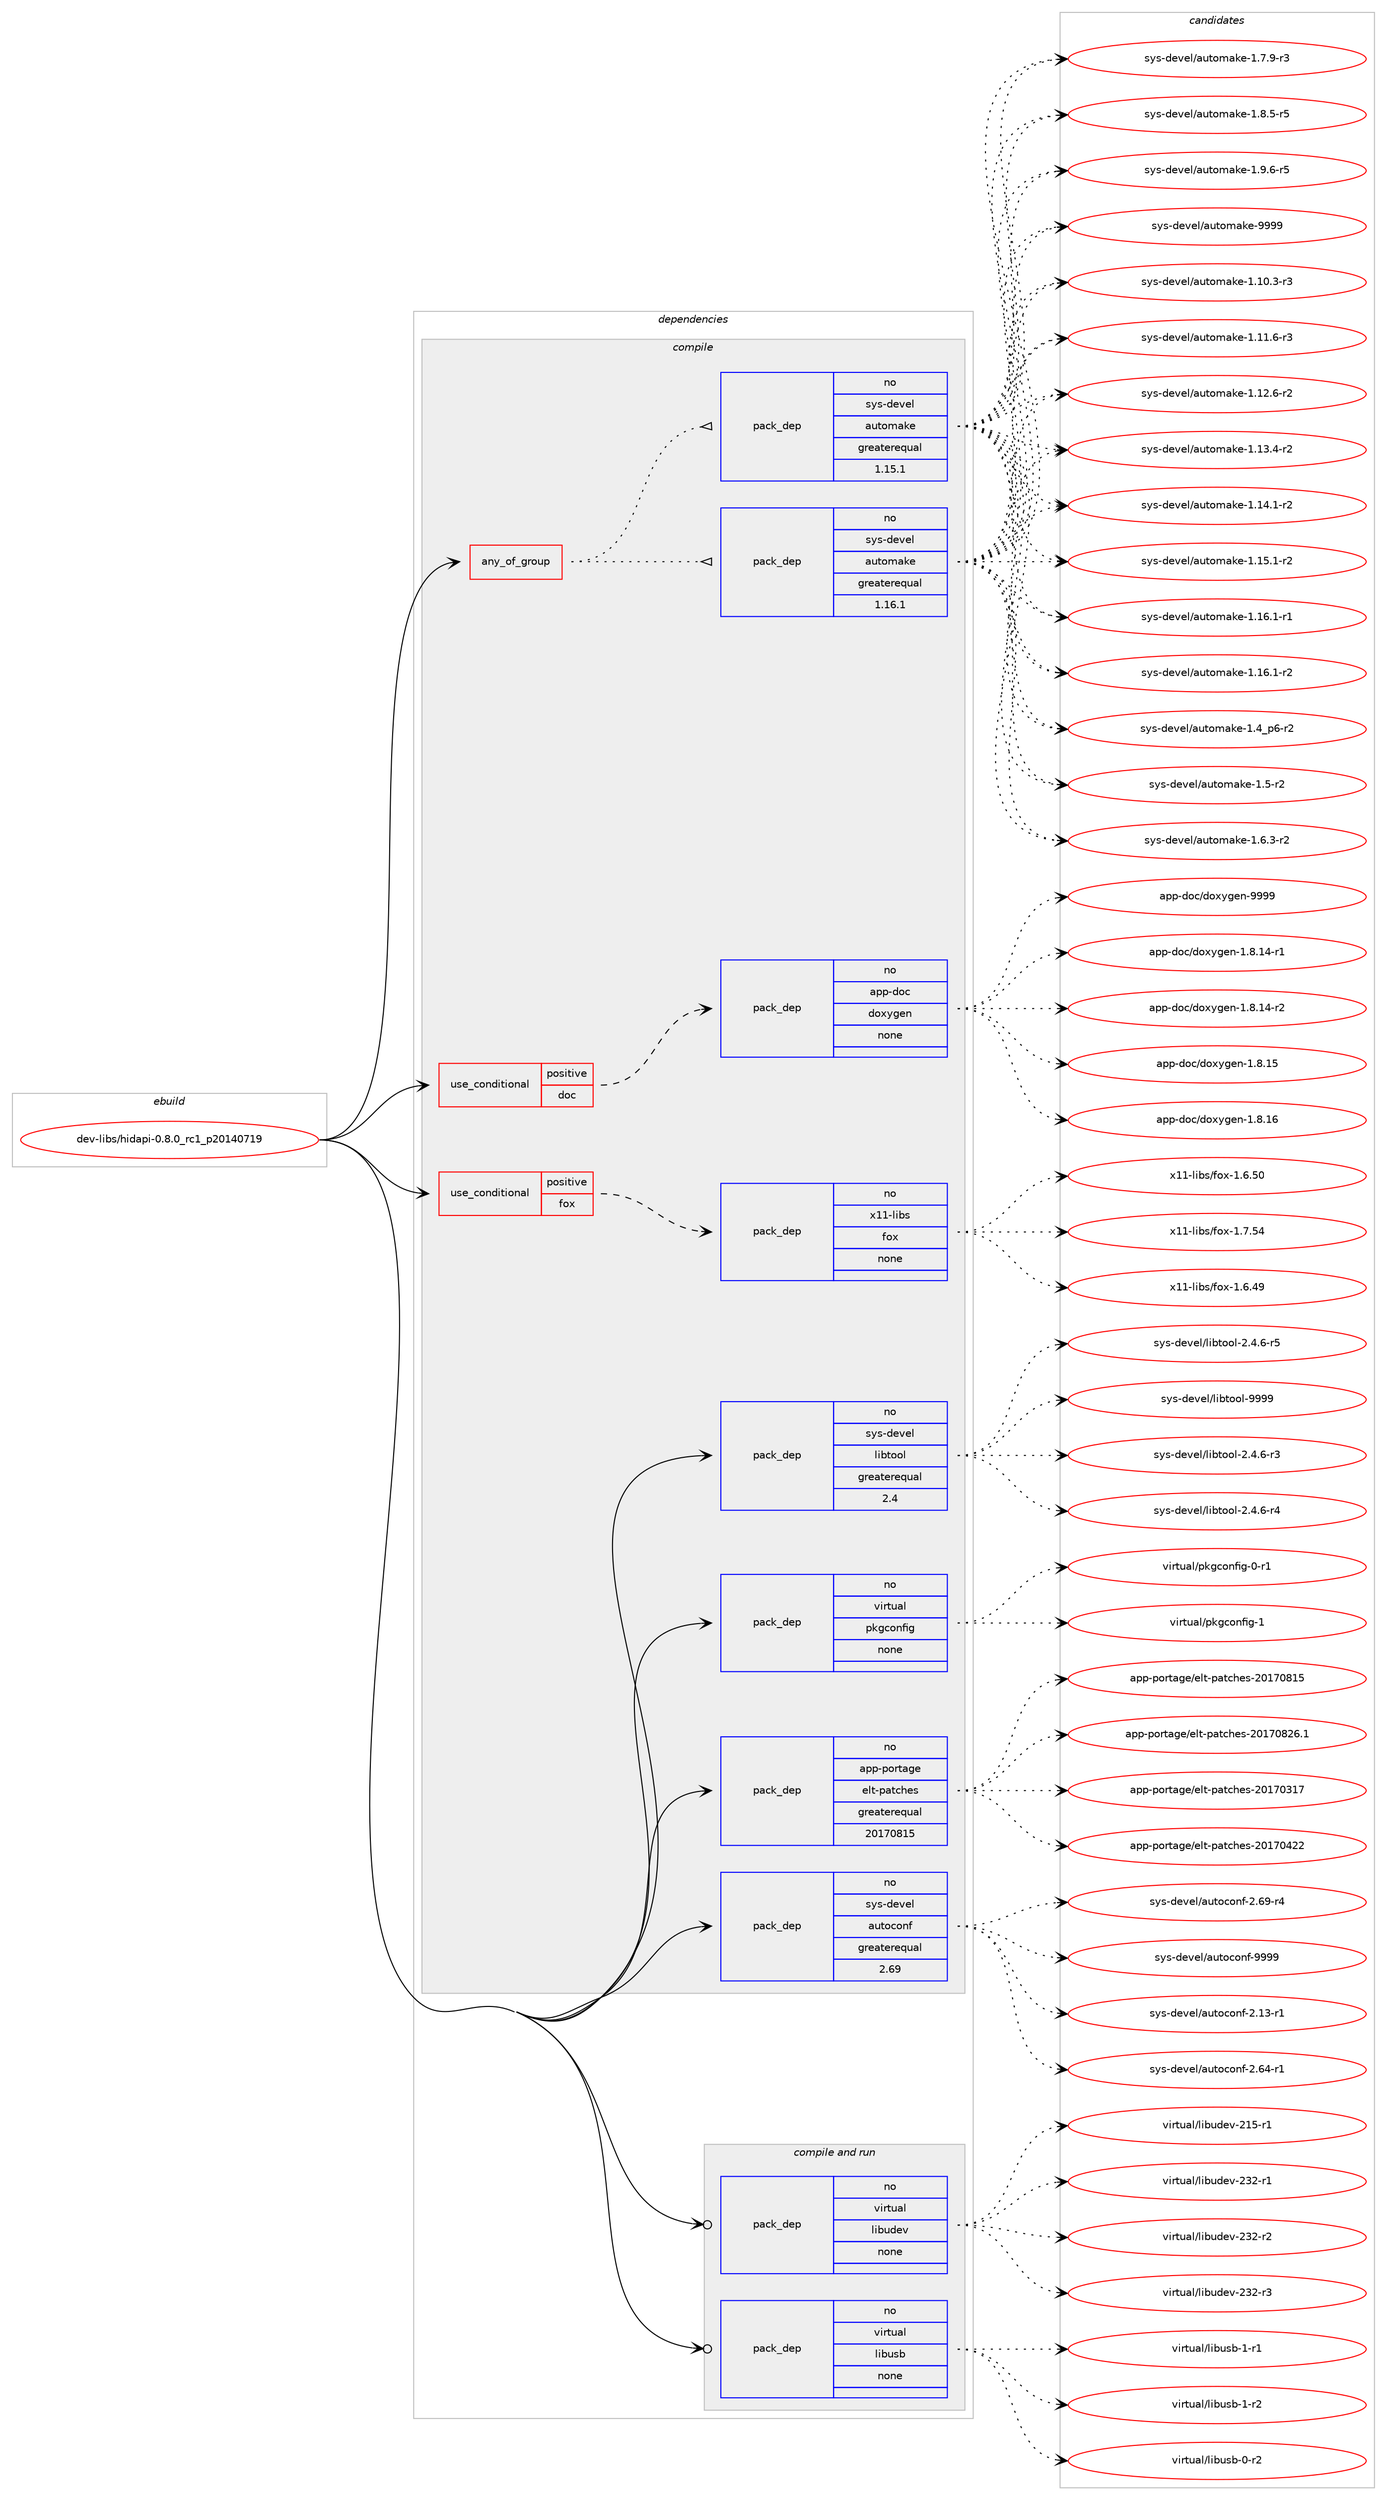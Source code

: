digraph prolog {

# *************
# Graph options
# *************

newrank=true;
concentrate=true;
compound=true;
graph [rankdir=LR,fontname=Helvetica,fontsize=10,ranksep=1.5];#, ranksep=2.5, nodesep=0.2];
edge  [arrowhead=vee];
node  [fontname=Helvetica,fontsize=10];

# **********
# The ebuild
# **********

subgraph cluster_leftcol {
color=gray;
rank=same;
label=<<i>ebuild</i>>;
id [label="dev-libs/hidapi-0.8.0_rc1_p20140719", color=red, width=4, href="../dev-libs/hidapi-0.8.0_rc1_p20140719.svg"];
}

# ****************
# The dependencies
# ****************

subgraph cluster_midcol {
color=gray;
label=<<i>dependencies</i>>;
subgraph cluster_compile {
fillcolor="#eeeeee";
style=filled;
label=<<i>compile</i>>;
subgraph any11040 {
dependency564173 [label=<<TABLE BORDER="0" CELLBORDER="1" CELLSPACING="0" CELLPADDING="4"><TR><TD CELLPADDING="10">any_of_group</TD></TR></TABLE>>, shape=none, color=red];subgraph pack421302 {
dependency564174 [label=<<TABLE BORDER="0" CELLBORDER="1" CELLSPACING="0" CELLPADDING="4" WIDTH="220"><TR><TD ROWSPAN="6" CELLPADDING="30">pack_dep</TD></TR><TR><TD WIDTH="110">no</TD></TR><TR><TD>sys-devel</TD></TR><TR><TD>automake</TD></TR><TR><TD>greaterequal</TD></TR><TR><TD>1.16.1</TD></TR></TABLE>>, shape=none, color=blue];
}
dependency564173:e -> dependency564174:w [weight=20,style="dotted",arrowhead="oinv"];
subgraph pack421303 {
dependency564175 [label=<<TABLE BORDER="0" CELLBORDER="1" CELLSPACING="0" CELLPADDING="4" WIDTH="220"><TR><TD ROWSPAN="6" CELLPADDING="30">pack_dep</TD></TR><TR><TD WIDTH="110">no</TD></TR><TR><TD>sys-devel</TD></TR><TR><TD>automake</TD></TR><TR><TD>greaterequal</TD></TR><TR><TD>1.15.1</TD></TR></TABLE>>, shape=none, color=blue];
}
dependency564173:e -> dependency564175:w [weight=20,style="dotted",arrowhead="oinv"];
}
id:e -> dependency564173:w [weight=20,style="solid",arrowhead="vee"];
subgraph cond131474 {
dependency564176 [label=<<TABLE BORDER="0" CELLBORDER="1" CELLSPACING="0" CELLPADDING="4"><TR><TD ROWSPAN="3" CELLPADDING="10">use_conditional</TD></TR><TR><TD>positive</TD></TR><TR><TD>doc</TD></TR></TABLE>>, shape=none, color=red];
subgraph pack421304 {
dependency564177 [label=<<TABLE BORDER="0" CELLBORDER="1" CELLSPACING="0" CELLPADDING="4" WIDTH="220"><TR><TD ROWSPAN="6" CELLPADDING="30">pack_dep</TD></TR><TR><TD WIDTH="110">no</TD></TR><TR><TD>app-doc</TD></TR><TR><TD>doxygen</TD></TR><TR><TD>none</TD></TR><TR><TD></TD></TR></TABLE>>, shape=none, color=blue];
}
dependency564176:e -> dependency564177:w [weight=20,style="dashed",arrowhead="vee"];
}
id:e -> dependency564176:w [weight=20,style="solid",arrowhead="vee"];
subgraph cond131475 {
dependency564178 [label=<<TABLE BORDER="0" CELLBORDER="1" CELLSPACING="0" CELLPADDING="4"><TR><TD ROWSPAN="3" CELLPADDING="10">use_conditional</TD></TR><TR><TD>positive</TD></TR><TR><TD>fox</TD></TR></TABLE>>, shape=none, color=red];
subgraph pack421305 {
dependency564179 [label=<<TABLE BORDER="0" CELLBORDER="1" CELLSPACING="0" CELLPADDING="4" WIDTH="220"><TR><TD ROWSPAN="6" CELLPADDING="30">pack_dep</TD></TR><TR><TD WIDTH="110">no</TD></TR><TR><TD>x11-libs</TD></TR><TR><TD>fox</TD></TR><TR><TD>none</TD></TR><TR><TD></TD></TR></TABLE>>, shape=none, color=blue];
}
dependency564178:e -> dependency564179:w [weight=20,style="dashed",arrowhead="vee"];
}
id:e -> dependency564178:w [weight=20,style="solid",arrowhead="vee"];
subgraph pack421306 {
dependency564180 [label=<<TABLE BORDER="0" CELLBORDER="1" CELLSPACING="0" CELLPADDING="4" WIDTH="220"><TR><TD ROWSPAN="6" CELLPADDING="30">pack_dep</TD></TR><TR><TD WIDTH="110">no</TD></TR><TR><TD>app-portage</TD></TR><TR><TD>elt-patches</TD></TR><TR><TD>greaterequal</TD></TR><TR><TD>20170815</TD></TR></TABLE>>, shape=none, color=blue];
}
id:e -> dependency564180:w [weight=20,style="solid",arrowhead="vee"];
subgraph pack421307 {
dependency564181 [label=<<TABLE BORDER="0" CELLBORDER="1" CELLSPACING="0" CELLPADDING="4" WIDTH="220"><TR><TD ROWSPAN="6" CELLPADDING="30">pack_dep</TD></TR><TR><TD WIDTH="110">no</TD></TR><TR><TD>sys-devel</TD></TR><TR><TD>autoconf</TD></TR><TR><TD>greaterequal</TD></TR><TR><TD>2.69</TD></TR></TABLE>>, shape=none, color=blue];
}
id:e -> dependency564181:w [weight=20,style="solid",arrowhead="vee"];
subgraph pack421308 {
dependency564182 [label=<<TABLE BORDER="0" CELLBORDER="1" CELLSPACING="0" CELLPADDING="4" WIDTH="220"><TR><TD ROWSPAN="6" CELLPADDING="30">pack_dep</TD></TR><TR><TD WIDTH="110">no</TD></TR><TR><TD>sys-devel</TD></TR><TR><TD>libtool</TD></TR><TR><TD>greaterequal</TD></TR><TR><TD>2.4</TD></TR></TABLE>>, shape=none, color=blue];
}
id:e -> dependency564182:w [weight=20,style="solid",arrowhead="vee"];
subgraph pack421309 {
dependency564183 [label=<<TABLE BORDER="0" CELLBORDER="1" CELLSPACING="0" CELLPADDING="4" WIDTH="220"><TR><TD ROWSPAN="6" CELLPADDING="30">pack_dep</TD></TR><TR><TD WIDTH="110">no</TD></TR><TR><TD>virtual</TD></TR><TR><TD>pkgconfig</TD></TR><TR><TD>none</TD></TR><TR><TD></TD></TR></TABLE>>, shape=none, color=blue];
}
id:e -> dependency564183:w [weight=20,style="solid",arrowhead="vee"];
}
subgraph cluster_compileandrun {
fillcolor="#eeeeee";
style=filled;
label=<<i>compile and run</i>>;
subgraph pack421310 {
dependency564184 [label=<<TABLE BORDER="0" CELLBORDER="1" CELLSPACING="0" CELLPADDING="4" WIDTH="220"><TR><TD ROWSPAN="6" CELLPADDING="30">pack_dep</TD></TR><TR><TD WIDTH="110">no</TD></TR><TR><TD>virtual</TD></TR><TR><TD>libudev</TD></TR><TR><TD>none</TD></TR><TR><TD></TD></TR></TABLE>>, shape=none, color=blue];
}
id:e -> dependency564184:w [weight=20,style="solid",arrowhead="odotvee"];
subgraph pack421311 {
dependency564185 [label=<<TABLE BORDER="0" CELLBORDER="1" CELLSPACING="0" CELLPADDING="4" WIDTH="220"><TR><TD ROWSPAN="6" CELLPADDING="30">pack_dep</TD></TR><TR><TD WIDTH="110">no</TD></TR><TR><TD>virtual</TD></TR><TR><TD>libusb</TD></TR><TR><TD>none</TD></TR><TR><TD></TD></TR></TABLE>>, shape=none, color=blue];
}
id:e -> dependency564185:w [weight=20,style="solid",arrowhead="odotvee"];
}
subgraph cluster_run {
fillcolor="#eeeeee";
style=filled;
label=<<i>run</i>>;
}
}

# **************
# The candidates
# **************

subgraph cluster_choices {
rank=same;
color=gray;
label=<<i>candidates</i>>;

subgraph choice421302 {
color=black;
nodesep=1;
choice11512111545100101118101108479711711611110997107101454946494846514511451 [label="sys-devel/automake-1.10.3-r3", color=red, width=4,href="../sys-devel/automake-1.10.3-r3.svg"];
choice11512111545100101118101108479711711611110997107101454946494946544511451 [label="sys-devel/automake-1.11.6-r3", color=red, width=4,href="../sys-devel/automake-1.11.6-r3.svg"];
choice11512111545100101118101108479711711611110997107101454946495046544511450 [label="sys-devel/automake-1.12.6-r2", color=red, width=4,href="../sys-devel/automake-1.12.6-r2.svg"];
choice11512111545100101118101108479711711611110997107101454946495146524511450 [label="sys-devel/automake-1.13.4-r2", color=red, width=4,href="../sys-devel/automake-1.13.4-r2.svg"];
choice11512111545100101118101108479711711611110997107101454946495246494511450 [label="sys-devel/automake-1.14.1-r2", color=red, width=4,href="../sys-devel/automake-1.14.1-r2.svg"];
choice11512111545100101118101108479711711611110997107101454946495346494511450 [label="sys-devel/automake-1.15.1-r2", color=red, width=4,href="../sys-devel/automake-1.15.1-r2.svg"];
choice11512111545100101118101108479711711611110997107101454946495446494511449 [label="sys-devel/automake-1.16.1-r1", color=red, width=4,href="../sys-devel/automake-1.16.1-r1.svg"];
choice11512111545100101118101108479711711611110997107101454946495446494511450 [label="sys-devel/automake-1.16.1-r2", color=red, width=4,href="../sys-devel/automake-1.16.1-r2.svg"];
choice115121115451001011181011084797117116111109971071014549465295112544511450 [label="sys-devel/automake-1.4_p6-r2", color=red, width=4,href="../sys-devel/automake-1.4_p6-r2.svg"];
choice11512111545100101118101108479711711611110997107101454946534511450 [label="sys-devel/automake-1.5-r2", color=red, width=4,href="../sys-devel/automake-1.5-r2.svg"];
choice115121115451001011181011084797117116111109971071014549465446514511450 [label="sys-devel/automake-1.6.3-r2", color=red, width=4,href="../sys-devel/automake-1.6.3-r2.svg"];
choice115121115451001011181011084797117116111109971071014549465546574511451 [label="sys-devel/automake-1.7.9-r3", color=red, width=4,href="../sys-devel/automake-1.7.9-r3.svg"];
choice115121115451001011181011084797117116111109971071014549465646534511453 [label="sys-devel/automake-1.8.5-r5", color=red, width=4,href="../sys-devel/automake-1.8.5-r5.svg"];
choice115121115451001011181011084797117116111109971071014549465746544511453 [label="sys-devel/automake-1.9.6-r5", color=red, width=4,href="../sys-devel/automake-1.9.6-r5.svg"];
choice115121115451001011181011084797117116111109971071014557575757 [label="sys-devel/automake-9999", color=red, width=4,href="../sys-devel/automake-9999.svg"];
dependency564174:e -> choice11512111545100101118101108479711711611110997107101454946494846514511451:w [style=dotted,weight="100"];
dependency564174:e -> choice11512111545100101118101108479711711611110997107101454946494946544511451:w [style=dotted,weight="100"];
dependency564174:e -> choice11512111545100101118101108479711711611110997107101454946495046544511450:w [style=dotted,weight="100"];
dependency564174:e -> choice11512111545100101118101108479711711611110997107101454946495146524511450:w [style=dotted,weight="100"];
dependency564174:e -> choice11512111545100101118101108479711711611110997107101454946495246494511450:w [style=dotted,weight="100"];
dependency564174:e -> choice11512111545100101118101108479711711611110997107101454946495346494511450:w [style=dotted,weight="100"];
dependency564174:e -> choice11512111545100101118101108479711711611110997107101454946495446494511449:w [style=dotted,weight="100"];
dependency564174:e -> choice11512111545100101118101108479711711611110997107101454946495446494511450:w [style=dotted,weight="100"];
dependency564174:e -> choice115121115451001011181011084797117116111109971071014549465295112544511450:w [style=dotted,weight="100"];
dependency564174:e -> choice11512111545100101118101108479711711611110997107101454946534511450:w [style=dotted,weight="100"];
dependency564174:e -> choice115121115451001011181011084797117116111109971071014549465446514511450:w [style=dotted,weight="100"];
dependency564174:e -> choice115121115451001011181011084797117116111109971071014549465546574511451:w [style=dotted,weight="100"];
dependency564174:e -> choice115121115451001011181011084797117116111109971071014549465646534511453:w [style=dotted,weight="100"];
dependency564174:e -> choice115121115451001011181011084797117116111109971071014549465746544511453:w [style=dotted,weight="100"];
dependency564174:e -> choice115121115451001011181011084797117116111109971071014557575757:w [style=dotted,weight="100"];
}
subgraph choice421303 {
color=black;
nodesep=1;
choice11512111545100101118101108479711711611110997107101454946494846514511451 [label="sys-devel/automake-1.10.3-r3", color=red, width=4,href="../sys-devel/automake-1.10.3-r3.svg"];
choice11512111545100101118101108479711711611110997107101454946494946544511451 [label="sys-devel/automake-1.11.6-r3", color=red, width=4,href="../sys-devel/automake-1.11.6-r3.svg"];
choice11512111545100101118101108479711711611110997107101454946495046544511450 [label="sys-devel/automake-1.12.6-r2", color=red, width=4,href="../sys-devel/automake-1.12.6-r2.svg"];
choice11512111545100101118101108479711711611110997107101454946495146524511450 [label="sys-devel/automake-1.13.4-r2", color=red, width=4,href="../sys-devel/automake-1.13.4-r2.svg"];
choice11512111545100101118101108479711711611110997107101454946495246494511450 [label="sys-devel/automake-1.14.1-r2", color=red, width=4,href="../sys-devel/automake-1.14.1-r2.svg"];
choice11512111545100101118101108479711711611110997107101454946495346494511450 [label="sys-devel/automake-1.15.1-r2", color=red, width=4,href="../sys-devel/automake-1.15.1-r2.svg"];
choice11512111545100101118101108479711711611110997107101454946495446494511449 [label="sys-devel/automake-1.16.1-r1", color=red, width=4,href="../sys-devel/automake-1.16.1-r1.svg"];
choice11512111545100101118101108479711711611110997107101454946495446494511450 [label="sys-devel/automake-1.16.1-r2", color=red, width=4,href="../sys-devel/automake-1.16.1-r2.svg"];
choice115121115451001011181011084797117116111109971071014549465295112544511450 [label="sys-devel/automake-1.4_p6-r2", color=red, width=4,href="../sys-devel/automake-1.4_p6-r2.svg"];
choice11512111545100101118101108479711711611110997107101454946534511450 [label="sys-devel/automake-1.5-r2", color=red, width=4,href="../sys-devel/automake-1.5-r2.svg"];
choice115121115451001011181011084797117116111109971071014549465446514511450 [label="sys-devel/automake-1.6.3-r2", color=red, width=4,href="../sys-devel/automake-1.6.3-r2.svg"];
choice115121115451001011181011084797117116111109971071014549465546574511451 [label="sys-devel/automake-1.7.9-r3", color=red, width=4,href="../sys-devel/automake-1.7.9-r3.svg"];
choice115121115451001011181011084797117116111109971071014549465646534511453 [label="sys-devel/automake-1.8.5-r5", color=red, width=4,href="../sys-devel/automake-1.8.5-r5.svg"];
choice115121115451001011181011084797117116111109971071014549465746544511453 [label="sys-devel/automake-1.9.6-r5", color=red, width=4,href="../sys-devel/automake-1.9.6-r5.svg"];
choice115121115451001011181011084797117116111109971071014557575757 [label="sys-devel/automake-9999", color=red, width=4,href="../sys-devel/automake-9999.svg"];
dependency564175:e -> choice11512111545100101118101108479711711611110997107101454946494846514511451:w [style=dotted,weight="100"];
dependency564175:e -> choice11512111545100101118101108479711711611110997107101454946494946544511451:w [style=dotted,weight="100"];
dependency564175:e -> choice11512111545100101118101108479711711611110997107101454946495046544511450:w [style=dotted,weight="100"];
dependency564175:e -> choice11512111545100101118101108479711711611110997107101454946495146524511450:w [style=dotted,weight="100"];
dependency564175:e -> choice11512111545100101118101108479711711611110997107101454946495246494511450:w [style=dotted,weight="100"];
dependency564175:e -> choice11512111545100101118101108479711711611110997107101454946495346494511450:w [style=dotted,weight="100"];
dependency564175:e -> choice11512111545100101118101108479711711611110997107101454946495446494511449:w [style=dotted,weight="100"];
dependency564175:e -> choice11512111545100101118101108479711711611110997107101454946495446494511450:w [style=dotted,weight="100"];
dependency564175:e -> choice115121115451001011181011084797117116111109971071014549465295112544511450:w [style=dotted,weight="100"];
dependency564175:e -> choice11512111545100101118101108479711711611110997107101454946534511450:w [style=dotted,weight="100"];
dependency564175:e -> choice115121115451001011181011084797117116111109971071014549465446514511450:w [style=dotted,weight="100"];
dependency564175:e -> choice115121115451001011181011084797117116111109971071014549465546574511451:w [style=dotted,weight="100"];
dependency564175:e -> choice115121115451001011181011084797117116111109971071014549465646534511453:w [style=dotted,weight="100"];
dependency564175:e -> choice115121115451001011181011084797117116111109971071014549465746544511453:w [style=dotted,weight="100"];
dependency564175:e -> choice115121115451001011181011084797117116111109971071014557575757:w [style=dotted,weight="100"];
}
subgraph choice421304 {
color=black;
nodesep=1;
choice97112112451001119947100111120121103101110454946564649524511449 [label="app-doc/doxygen-1.8.14-r1", color=red, width=4,href="../app-doc/doxygen-1.8.14-r1.svg"];
choice97112112451001119947100111120121103101110454946564649524511450 [label="app-doc/doxygen-1.8.14-r2", color=red, width=4,href="../app-doc/doxygen-1.8.14-r2.svg"];
choice9711211245100111994710011112012110310111045494656464953 [label="app-doc/doxygen-1.8.15", color=red, width=4,href="../app-doc/doxygen-1.8.15.svg"];
choice9711211245100111994710011112012110310111045494656464954 [label="app-doc/doxygen-1.8.16", color=red, width=4,href="../app-doc/doxygen-1.8.16.svg"];
choice971121124510011199471001111201211031011104557575757 [label="app-doc/doxygen-9999", color=red, width=4,href="../app-doc/doxygen-9999.svg"];
dependency564177:e -> choice97112112451001119947100111120121103101110454946564649524511449:w [style=dotted,weight="100"];
dependency564177:e -> choice97112112451001119947100111120121103101110454946564649524511450:w [style=dotted,weight="100"];
dependency564177:e -> choice9711211245100111994710011112012110310111045494656464953:w [style=dotted,weight="100"];
dependency564177:e -> choice9711211245100111994710011112012110310111045494656464954:w [style=dotted,weight="100"];
dependency564177:e -> choice971121124510011199471001111201211031011104557575757:w [style=dotted,weight="100"];
}
subgraph choice421305 {
color=black;
nodesep=1;
choice120494945108105981154710211112045494654465257 [label="x11-libs/fox-1.6.49", color=red, width=4,href="../x11-libs/fox-1.6.49.svg"];
choice120494945108105981154710211112045494654465348 [label="x11-libs/fox-1.6.50", color=red, width=4,href="../x11-libs/fox-1.6.50.svg"];
choice120494945108105981154710211112045494655465352 [label="x11-libs/fox-1.7.54", color=red, width=4,href="../x11-libs/fox-1.7.54.svg"];
dependency564179:e -> choice120494945108105981154710211112045494654465257:w [style=dotted,weight="100"];
dependency564179:e -> choice120494945108105981154710211112045494654465348:w [style=dotted,weight="100"];
dependency564179:e -> choice120494945108105981154710211112045494655465352:w [style=dotted,weight="100"];
}
subgraph choice421306 {
color=black;
nodesep=1;
choice97112112451121111141169710310147101108116451129711699104101115455048495548514955 [label="app-portage/elt-patches-20170317", color=red, width=4,href="../app-portage/elt-patches-20170317.svg"];
choice97112112451121111141169710310147101108116451129711699104101115455048495548525050 [label="app-portage/elt-patches-20170422", color=red, width=4,href="../app-portage/elt-patches-20170422.svg"];
choice97112112451121111141169710310147101108116451129711699104101115455048495548564953 [label="app-portage/elt-patches-20170815", color=red, width=4,href="../app-portage/elt-patches-20170815.svg"];
choice971121124511211111411697103101471011081164511297116991041011154550484955485650544649 [label="app-portage/elt-patches-20170826.1", color=red, width=4,href="../app-portage/elt-patches-20170826.1.svg"];
dependency564180:e -> choice97112112451121111141169710310147101108116451129711699104101115455048495548514955:w [style=dotted,weight="100"];
dependency564180:e -> choice97112112451121111141169710310147101108116451129711699104101115455048495548525050:w [style=dotted,weight="100"];
dependency564180:e -> choice97112112451121111141169710310147101108116451129711699104101115455048495548564953:w [style=dotted,weight="100"];
dependency564180:e -> choice971121124511211111411697103101471011081164511297116991041011154550484955485650544649:w [style=dotted,weight="100"];
}
subgraph choice421307 {
color=black;
nodesep=1;
choice1151211154510010111810110847971171161119911111010245504649514511449 [label="sys-devel/autoconf-2.13-r1", color=red, width=4,href="../sys-devel/autoconf-2.13-r1.svg"];
choice1151211154510010111810110847971171161119911111010245504654524511449 [label="sys-devel/autoconf-2.64-r1", color=red, width=4,href="../sys-devel/autoconf-2.64-r1.svg"];
choice1151211154510010111810110847971171161119911111010245504654574511452 [label="sys-devel/autoconf-2.69-r4", color=red, width=4,href="../sys-devel/autoconf-2.69-r4.svg"];
choice115121115451001011181011084797117116111991111101024557575757 [label="sys-devel/autoconf-9999", color=red, width=4,href="../sys-devel/autoconf-9999.svg"];
dependency564181:e -> choice1151211154510010111810110847971171161119911111010245504649514511449:w [style=dotted,weight="100"];
dependency564181:e -> choice1151211154510010111810110847971171161119911111010245504654524511449:w [style=dotted,weight="100"];
dependency564181:e -> choice1151211154510010111810110847971171161119911111010245504654574511452:w [style=dotted,weight="100"];
dependency564181:e -> choice115121115451001011181011084797117116111991111101024557575757:w [style=dotted,weight="100"];
}
subgraph choice421308 {
color=black;
nodesep=1;
choice1151211154510010111810110847108105981161111111084550465246544511451 [label="sys-devel/libtool-2.4.6-r3", color=red, width=4,href="../sys-devel/libtool-2.4.6-r3.svg"];
choice1151211154510010111810110847108105981161111111084550465246544511452 [label="sys-devel/libtool-2.4.6-r4", color=red, width=4,href="../sys-devel/libtool-2.4.6-r4.svg"];
choice1151211154510010111810110847108105981161111111084550465246544511453 [label="sys-devel/libtool-2.4.6-r5", color=red, width=4,href="../sys-devel/libtool-2.4.6-r5.svg"];
choice1151211154510010111810110847108105981161111111084557575757 [label="sys-devel/libtool-9999", color=red, width=4,href="../sys-devel/libtool-9999.svg"];
dependency564182:e -> choice1151211154510010111810110847108105981161111111084550465246544511451:w [style=dotted,weight="100"];
dependency564182:e -> choice1151211154510010111810110847108105981161111111084550465246544511452:w [style=dotted,weight="100"];
dependency564182:e -> choice1151211154510010111810110847108105981161111111084550465246544511453:w [style=dotted,weight="100"];
dependency564182:e -> choice1151211154510010111810110847108105981161111111084557575757:w [style=dotted,weight="100"];
}
subgraph choice421309 {
color=black;
nodesep=1;
choice11810511411611797108471121071039911111010210510345484511449 [label="virtual/pkgconfig-0-r1", color=red, width=4,href="../virtual/pkgconfig-0-r1.svg"];
choice1181051141161179710847112107103991111101021051034549 [label="virtual/pkgconfig-1", color=red, width=4,href="../virtual/pkgconfig-1.svg"];
dependency564183:e -> choice11810511411611797108471121071039911111010210510345484511449:w [style=dotted,weight="100"];
dependency564183:e -> choice1181051141161179710847112107103991111101021051034549:w [style=dotted,weight="100"];
}
subgraph choice421310 {
color=black;
nodesep=1;
choice118105114116117971084710810598117100101118455049534511449 [label="virtual/libudev-215-r1", color=red, width=4,href="../virtual/libudev-215-r1.svg"];
choice118105114116117971084710810598117100101118455051504511449 [label="virtual/libudev-232-r1", color=red, width=4,href="../virtual/libudev-232-r1.svg"];
choice118105114116117971084710810598117100101118455051504511450 [label="virtual/libudev-232-r2", color=red, width=4,href="../virtual/libudev-232-r2.svg"];
choice118105114116117971084710810598117100101118455051504511451 [label="virtual/libudev-232-r3", color=red, width=4,href="../virtual/libudev-232-r3.svg"];
dependency564184:e -> choice118105114116117971084710810598117100101118455049534511449:w [style=dotted,weight="100"];
dependency564184:e -> choice118105114116117971084710810598117100101118455051504511449:w [style=dotted,weight="100"];
dependency564184:e -> choice118105114116117971084710810598117100101118455051504511450:w [style=dotted,weight="100"];
dependency564184:e -> choice118105114116117971084710810598117100101118455051504511451:w [style=dotted,weight="100"];
}
subgraph choice421311 {
color=black;
nodesep=1;
choice1181051141161179710847108105981171159845484511450 [label="virtual/libusb-0-r2", color=red, width=4,href="../virtual/libusb-0-r2.svg"];
choice1181051141161179710847108105981171159845494511449 [label="virtual/libusb-1-r1", color=red, width=4,href="../virtual/libusb-1-r1.svg"];
choice1181051141161179710847108105981171159845494511450 [label="virtual/libusb-1-r2", color=red, width=4,href="../virtual/libusb-1-r2.svg"];
dependency564185:e -> choice1181051141161179710847108105981171159845484511450:w [style=dotted,weight="100"];
dependency564185:e -> choice1181051141161179710847108105981171159845494511449:w [style=dotted,weight="100"];
dependency564185:e -> choice1181051141161179710847108105981171159845494511450:w [style=dotted,weight="100"];
}
}

}
